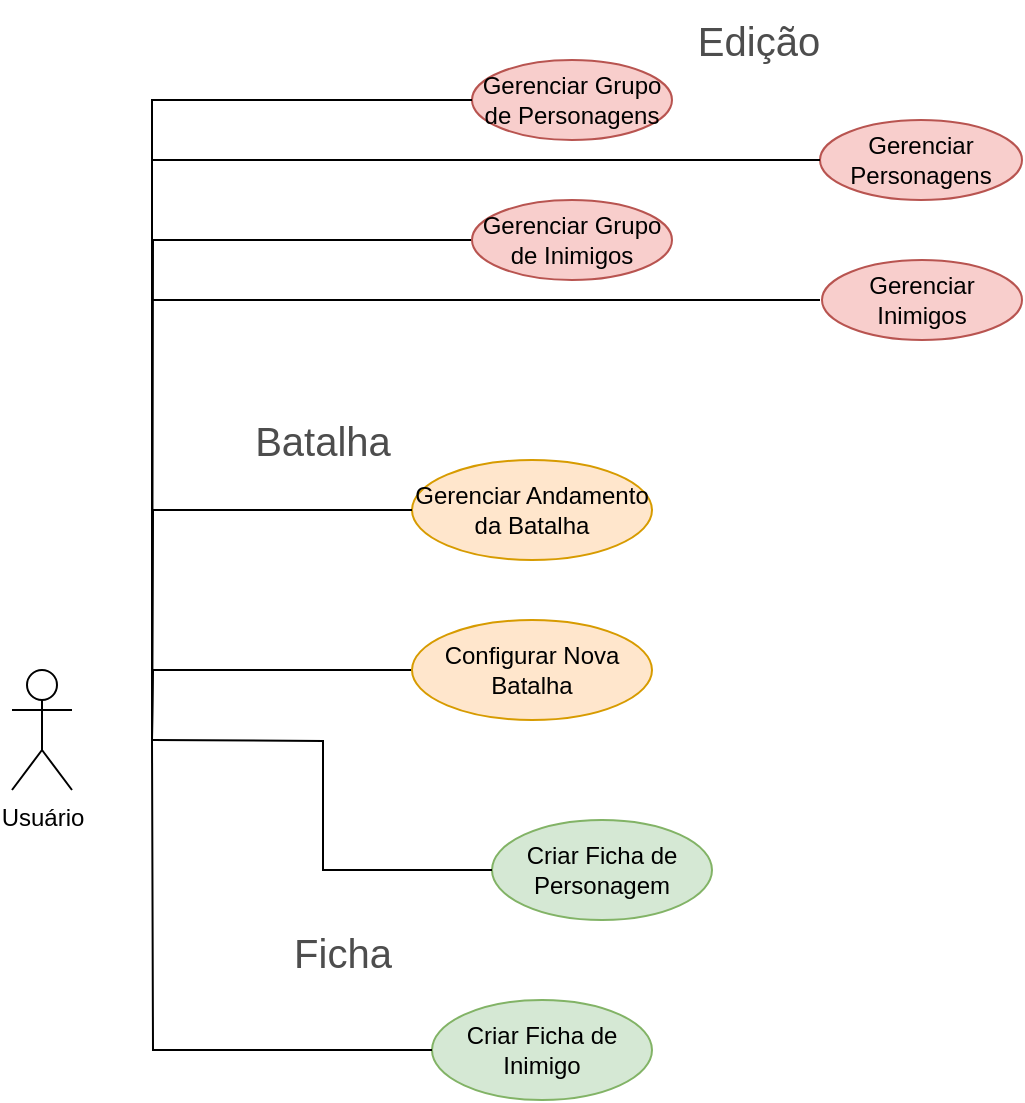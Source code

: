 <mxfile version="27.0.9">
  <diagram name="Página-1" id="SSGQaP6CWcNV6FheJbuD">
    <mxGraphModel grid="1" page="1" gridSize="10" guides="1" tooltips="1" connect="1" arrows="1" fold="1" pageScale="1" pageWidth="827" pageHeight="1169" math="0" shadow="0">
      <root>
        <mxCell id="0" />
        <mxCell id="1" parent="0" />
        <mxCell id="MGQm8jBEoG8g0ZLbulO0-1" value="Usuário" style="shape=umlActor;verticalLabelPosition=bottom;verticalAlign=top;html=1;outlineConnect=0;" vertex="1" parent="1">
          <mxGeometry x="80" y="-705" width="30" height="60" as="geometry" />
        </mxCell>
        <mxCell id="MGQm8jBEoG8g0ZLbulO0-8" style="edgeStyle=orthogonalEdgeStyle;rounded=0;orthogonalLoop=1;jettySize=auto;html=1;exitX=0;exitY=0.5;exitDx=0;exitDy=0;endArrow=none;startFill=0;" edge="1" parent="1" source="MGQm8jBEoG8g0ZLbulO0-4">
          <mxGeometry relative="1" as="geometry">
            <mxPoint x="150" y="-670" as="targetPoint" />
          </mxGeometry>
        </mxCell>
        <mxCell id="MGQm8jBEoG8g0ZLbulO0-4" value="Configurar Nova Batalha" style="ellipse;whiteSpace=wrap;html=1;fillColor=#ffe6cc;strokeColor=#d79b00;" vertex="1" parent="1">
          <mxGeometry x="280" y="-730" width="120" height="50" as="geometry" />
        </mxCell>
        <mxCell id="I0oyDSxSCbBd7wxzQqsA-7" value="Gerenciar Grupo de Personagens" style="ellipse;whiteSpace=wrap;html=1;fillColor=#f8cecc;strokeColor=#b85450;" vertex="1" parent="1">
          <mxGeometry x="310" y="-1010" width="100" height="40" as="geometry" />
        </mxCell>
        <mxCell id="I0oyDSxSCbBd7wxzQqsA-8" value="Gerenciar Personagens" style="ellipse;whiteSpace=wrap;html=1;fillColor=#f8cecc;strokeColor=#b85450;" vertex="1" parent="1">
          <mxGeometry x="484" y="-980" width="101" height="40" as="geometry" />
        </mxCell>
        <mxCell id="tQSJfcyRWeLNkvj2Y9I4-1" style="edgeStyle=orthogonalEdgeStyle;rounded=0;orthogonalLoop=1;jettySize=auto;html=1;exitX=0;exitY=0.5;exitDx=0;exitDy=0;endArrow=none;startFill=0;" edge="1" parent="1" source="I0oyDSxSCbBd7wxzQqsA-9">
          <mxGeometry relative="1" as="geometry">
            <mxPoint x="150" y="-670" as="targetPoint" />
          </mxGeometry>
        </mxCell>
        <mxCell id="I0oyDSxSCbBd7wxzQqsA-9" value="Gerenciar Grupo de Inimigos" style="ellipse;whiteSpace=wrap;html=1;fillColor=#f8cecc;strokeColor=#b85450;" vertex="1" parent="1">
          <mxGeometry x="310" y="-940" width="100" height="40" as="geometry" />
        </mxCell>
        <mxCell id="I0oyDSxSCbBd7wxzQqsA-13" value="Gerenciar Inimigos" style="ellipse;whiteSpace=wrap;html=1;fillColor=#f8cecc;strokeColor=#b85450;" vertex="1" parent="1">
          <mxGeometry x="485" y="-910" width="100" height="40" as="geometry" />
        </mxCell>
        <mxCell id="I0oyDSxSCbBd7wxzQqsA-16" style="edgeStyle=orthogonalEdgeStyle;rounded=0;orthogonalLoop=1;jettySize=auto;html=1;endArrow=none;startFill=0;exitX=0;exitY=0.5;exitDx=0;exitDy=0;" edge="1" parent="1">
          <mxGeometry relative="1" as="geometry">
            <mxPoint x="484.0" y="-890.03" as="sourcePoint" />
            <mxPoint x="150" y="-670" as="targetPoint" />
            <Array as="points">
              <mxPoint x="150" y="-890.03" />
              <mxPoint x="150" y="-670.03" />
            </Array>
          </mxGeometry>
        </mxCell>
        <mxCell id="kMfSdA79UcX3Tjc2b9ED-4" value="Criar Ficha de Personagem" style="ellipse;whiteSpace=wrap;html=1;fillColor=#d5e8d4;strokeColor=#82b366;" vertex="1" parent="1">
          <mxGeometry x="320" y="-630" width="110" height="50" as="geometry" />
        </mxCell>
        <mxCell id="kMfSdA79UcX3Tjc2b9ED-6" value="Criar Ficha de Inimigo" style="ellipse;whiteSpace=wrap;html=1;fillColor=#d5e8d4;strokeColor=#82b366;" vertex="1" parent="1">
          <mxGeometry x="290" y="-540" width="110" height="50" as="geometry" />
        </mxCell>
        <mxCell id="I0oyDSxSCbBd7wxzQqsA-21" value="Gerenciar Andamento da Batalha" style="ellipse;whiteSpace=wrap;html=1;fillColor=#ffe6cc;strokeColor=#d79b00;" vertex="1" parent="1">
          <mxGeometry x="280" y="-810" width="120" height="50" as="geometry" />
        </mxCell>
        <mxCell id="I0oyDSxSCbBd7wxzQqsA-22" style="rounded=0;orthogonalLoop=1;jettySize=auto;html=1;exitX=0;exitY=0.5;exitDx=0;exitDy=0;endArrow=none;startFill=0;edgeStyle=orthogonalEdgeStyle;" edge="1" parent="1" source="I0oyDSxSCbBd7wxzQqsA-21">
          <mxGeometry relative="1" as="geometry">
            <mxPoint x="150" y="-670" as="targetPoint" />
          </mxGeometry>
        </mxCell>
        <mxCell id="Jm3-XbXnsZgJe2frfgZL-3" value="&lt;font style=&quot;font-size: 20px; color: rgb(77, 77, 77);&quot;&gt;Edição&lt;/font&gt;" style="text;html=1;align=center;verticalAlign=middle;resizable=0;points=[];autosize=1;strokeColor=none;fillColor=none;" vertex="1" parent="1">
          <mxGeometry x="413" y="-1040" width="80" height="40" as="geometry" />
        </mxCell>
        <mxCell id="Jm3-XbXnsZgJe2frfgZL-5" value="&lt;font style=&quot;font-size: 20px; color: rgb(77, 77, 77);&quot;&gt;Ficha&lt;/font&gt;" style="text;html=1;align=center;verticalAlign=middle;resizable=0;points=[];autosize=1;strokeColor=none;fillColor=none;" vertex="1" parent="1">
          <mxGeometry x="210" y="-584" width="70" height="40" as="geometry" />
        </mxCell>
        <mxCell id="Jm3-XbXnsZgJe2frfgZL-9" value="&lt;font style=&quot;font-size: 20px; color: rgb(77, 77, 77);&quot;&gt;Batalha&lt;/font&gt;" style="text;html=1;align=center;verticalAlign=middle;resizable=0;points=[];autosize=1;strokeColor=none;fillColor=none;" vertex="1" parent="1">
          <mxGeometry x="190" y="-840" width="90" height="40" as="geometry" />
        </mxCell>
        <mxCell id="tQSJfcyRWeLNkvj2Y9I4-4" value="" style="endArrow=none;html=1;rounded=0;entryX=0;entryY=0.5;entryDx=0;entryDy=0;edgeStyle=orthogonalEdgeStyle;" edge="1" parent="1" target="I0oyDSxSCbBd7wxzQqsA-7">
          <mxGeometry width="50" height="50" relative="1" as="geometry">
            <mxPoint x="150" y="-670" as="sourcePoint" />
            <mxPoint x="260" y="-1030" as="targetPoint" />
            <Array as="points">
              <mxPoint x="150" y="-990" />
            </Array>
          </mxGeometry>
        </mxCell>
        <mxCell id="tQSJfcyRWeLNkvj2Y9I4-5" value="" style="endArrow=none;html=1;rounded=0;entryX=0;entryY=0.5;entryDx=0;entryDy=0;edgeStyle=orthogonalEdgeStyle;" edge="1" parent="1" target="I0oyDSxSCbBd7wxzQqsA-8">
          <mxGeometry width="50" height="50" relative="1" as="geometry">
            <mxPoint x="150" y="-670" as="sourcePoint" />
            <mxPoint x="110" y="-960" as="targetPoint" />
            <Array as="points">
              <mxPoint x="150" y="-960" />
            </Array>
          </mxGeometry>
        </mxCell>
        <mxCell id="x5VOdRAeu34IrlkWa7Hn-1" value="" style="endArrow=none;html=1;rounded=0;entryX=0;entryY=0.5;entryDx=0;entryDy=0;edgeStyle=orthogonalEdgeStyle;" edge="1" parent="1" target="kMfSdA79UcX3Tjc2b9ED-4">
          <mxGeometry width="50" height="50" relative="1" as="geometry">
            <mxPoint x="150" y="-670" as="sourcePoint" />
            <mxPoint x="210" y="-500" as="targetPoint" />
          </mxGeometry>
        </mxCell>
        <mxCell id="x5VOdRAeu34IrlkWa7Hn-2" value="" style="endArrow=none;html=1;rounded=0;exitX=0;exitY=0.5;exitDx=0;exitDy=0;edgeStyle=orthogonalEdgeStyle;" edge="1" parent="1" source="kMfSdA79UcX3Tjc2b9ED-6">
          <mxGeometry width="50" height="50" relative="1" as="geometry">
            <mxPoint x="130" y="-390" as="sourcePoint" />
            <mxPoint x="150" y="-670" as="targetPoint" />
          </mxGeometry>
        </mxCell>
      </root>
    </mxGraphModel>
  </diagram>
</mxfile>
